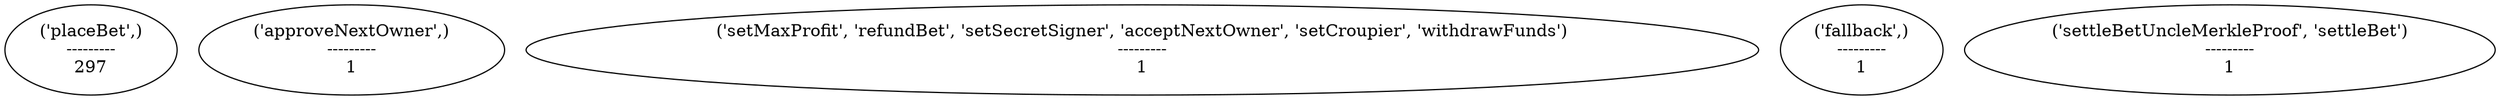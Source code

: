 strict digraph  {
"('placeBet',)\n---------\n297";
"('approveNextOwner',)\n---------\n1";
"('setMaxProfit', 'refundBet', 'setSecretSigner', 'acceptNextOwner', 'setCroupier', 'withdrawFunds')\n---------\n1";
"('fallback',)\n---------\n1";
"('settleBetUncleMerkleProof', 'settleBet')\n---------\n1";
}
